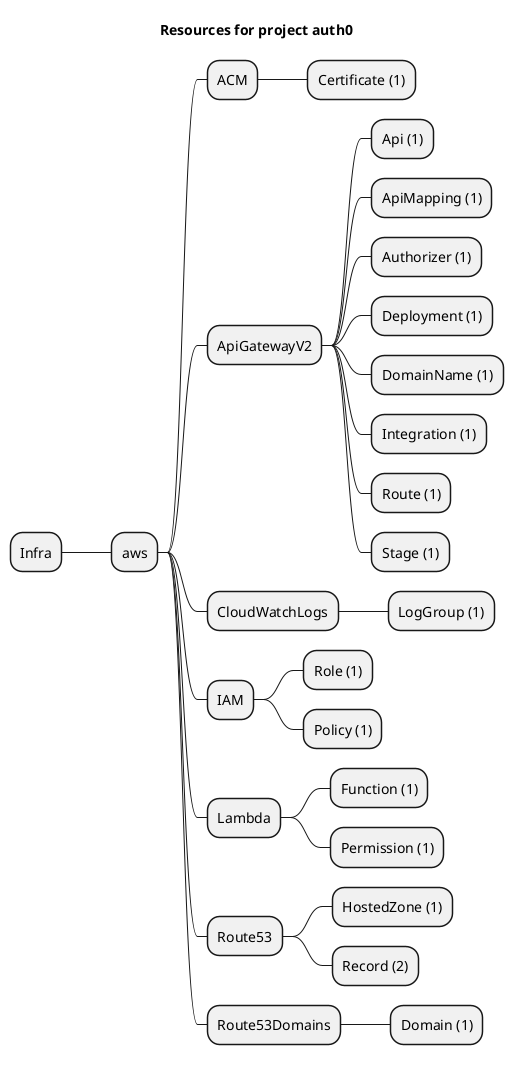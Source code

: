 @startmindmap
title Resources for project auth0
skinparam monochrome true
+ Infra
++ aws
+++ ACM
++++ Certificate (1)
+++ ApiGatewayV2
++++ Api (1)
++++ ApiMapping (1)
++++ Authorizer (1)
++++ Deployment (1)
++++ DomainName (1)
++++ Integration (1)
++++ Route (1)
++++ Stage (1)
+++ CloudWatchLogs
++++ LogGroup (1)
+++ IAM
++++ Role (1)
++++ Policy (1)
+++ Lambda
++++ Function (1)
++++ Permission (1)
+++ Route53
++++ HostedZone (1)
++++ Record (2)
+++ Route53Domains
++++ Domain (1)
@endmindmap